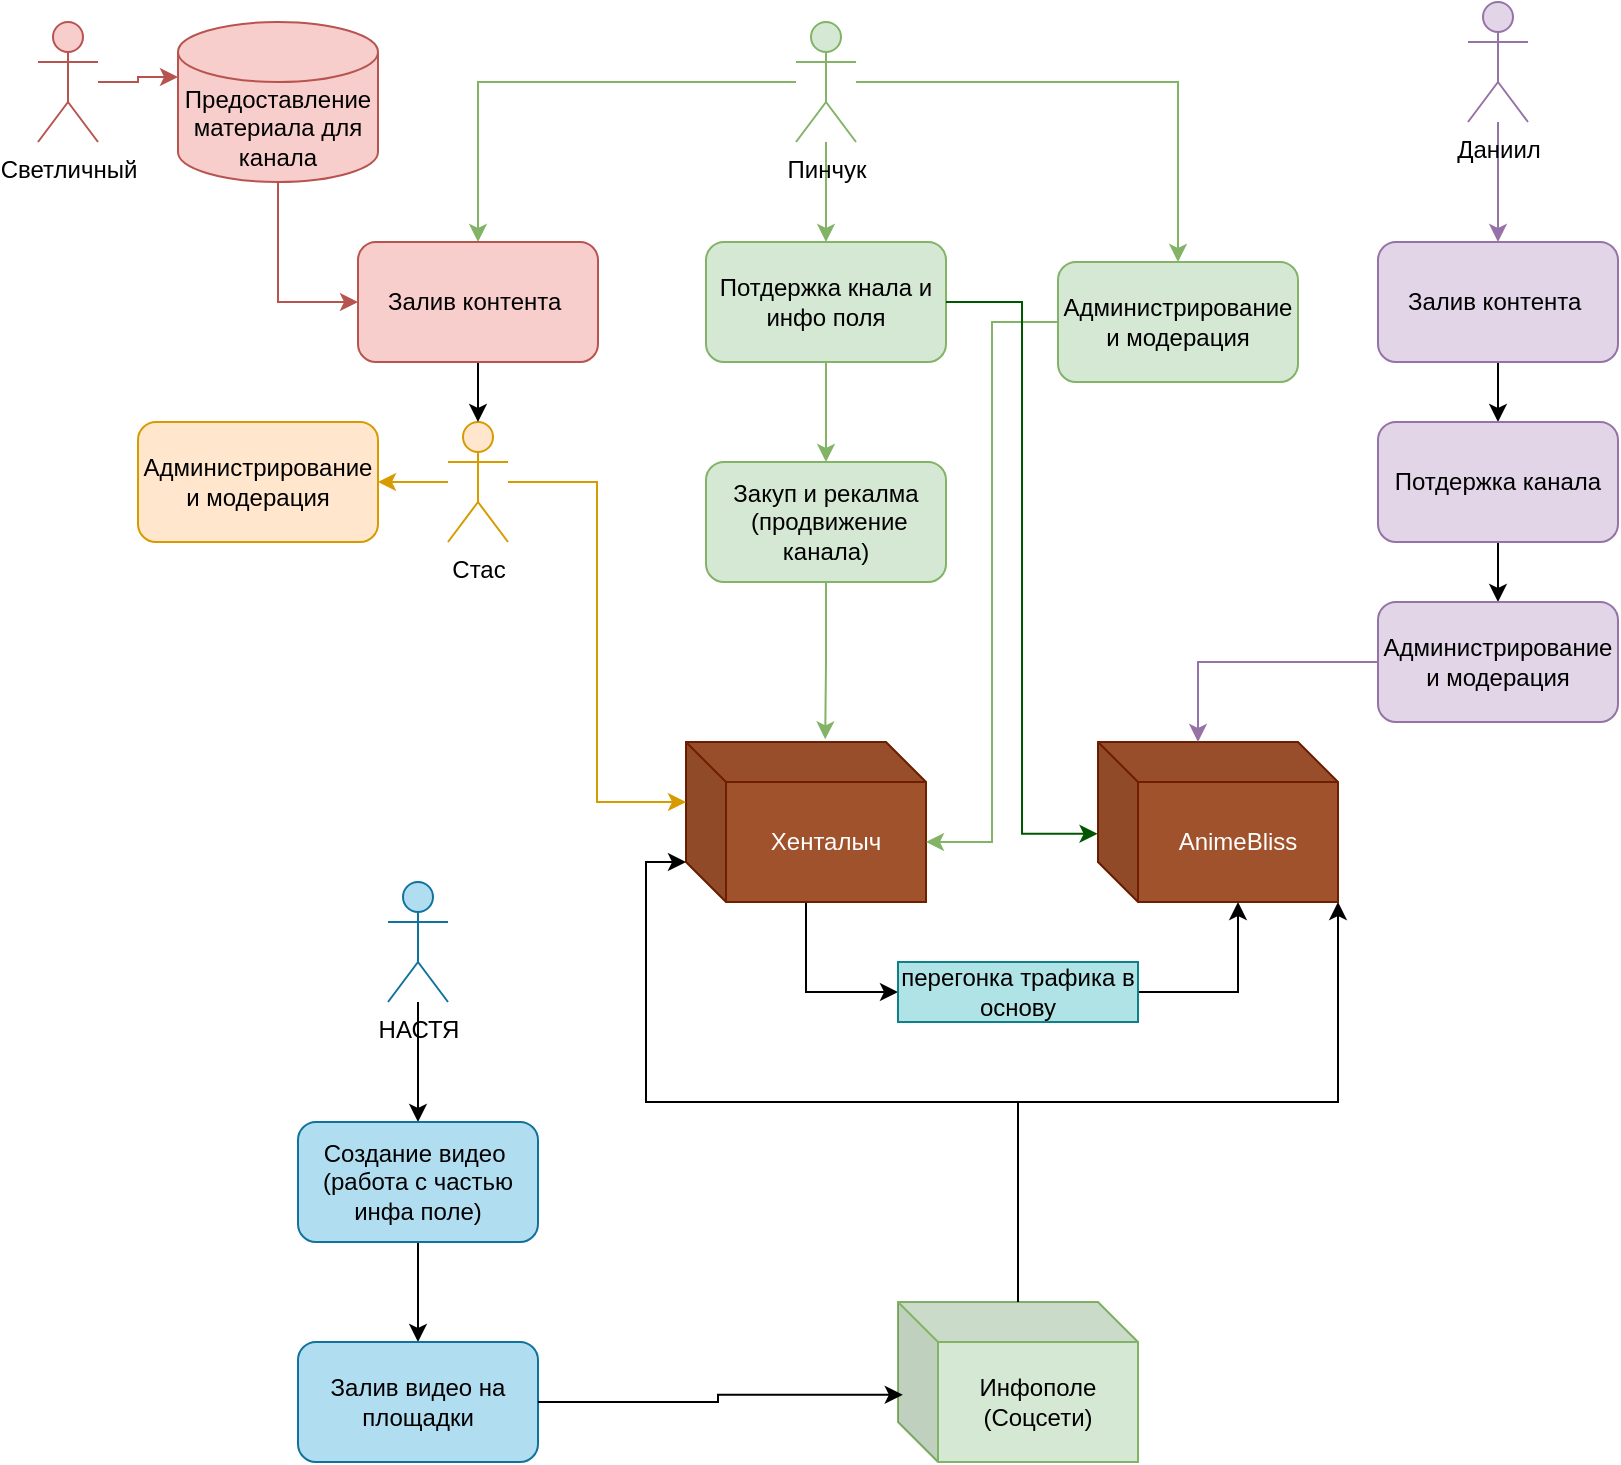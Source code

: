 <mxfile version="22.1.18" type="github">
  <diagram name="Страница — 1" id="voEt1vsImtUyQEGsYf5w">
    <mxGraphModel dx="1002" dy="535" grid="1" gridSize="10" guides="1" tooltips="1" connect="1" arrows="1" fold="1" page="1" pageScale="1" pageWidth="827" pageHeight="1169" math="0" shadow="0">
      <root>
        <mxCell id="0" />
        <mxCell id="1" parent="0" />
        <mxCell id="MgAZ0aqhwAvWHR-xZ_yk-1" value="Светличный" style="shape=umlActor;verticalLabelPosition=bottom;verticalAlign=top;html=1;outlineConnect=0;fillColor=#f8cecc;strokeColor=#b85450;" parent="1" vertex="1">
          <mxGeometry x="20" y="10" width="30" height="60" as="geometry" />
        </mxCell>
        <mxCell id="MgAZ0aqhwAvWHR-xZ_yk-26" style="edgeStyle=orthogonalEdgeStyle;rounded=0;orthogonalLoop=1;jettySize=auto;html=1;entryX=0.5;entryY=0;entryDx=0;entryDy=0;fillColor=#d5e8d4;strokeColor=#82b366;" parent="1" source="MgAZ0aqhwAvWHR-xZ_yk-2" target="MgAZ0aqhwAvWHR-xZ_yk-15" edge="1">
          <mxGeometry relative="1" as="geometry" />
        </mxCell>
        <mxCell id="MgAZ0aqhwAvWHR-xZ_yk-27" style="edgeStyle=orthogonalEdgeStyle;rounded=0;orthogonalLoop=1;jettySize=auto;html=1;entryX=0.5;entryY=0;entryDx=0;entryDy=0;fillColor=#d5e8d4;strokeColor=#82b366;" parent="1" source="MgAZ0aqhwAvWHR-xZ_yk-2" target="MgAZ0aqhwAvWHR-xZ_yk-17" edge="1">
          <mxGeometry relative="1" as="geometry" />
        </mxCell>
        <mxCell id="MgAZ0aqhwAvWHR-xZ_yk-28" style="edgeStyle=orthogonalEdgeStyle;rounded=0;orthogonalLoop=1;jettySize=auto;html=1;entryX=0.5;entryY=0;entryDx=0;entryDy=0;fillColor=#d5e8d4;strokeColor=#82b366;" parent="1" source="MgAZ0aqhwAvWHR-xZ_yk-2" target="MgAZ0aqhwAvWHR-xZ_yk-13" edge="1">
          <mxGeometry relative="1" as="geometry" />
        </mxCell>
        <mxCell id="MgAZ0aqhwAvWHR-xZ_yk-2" value="Пинчук" style="shape=umlActor;verticalLabelPosition=bottom;verticalAlign=top;html=1;outlineConnect=0;fillColor=#d5e8d4;strokeColor=#82b366;" parent="1" vertex="1">
          <mxGeometry x="399" y="10" width="30" height="60" as="geometry" />
        </mxCell>
        <mxCell id="MgAZ0aqhwAvWHR-xZ_yk-39" style="edgeStyle=orthogonalEdgeStyle;rounded=0;orthogonalLoop=1;jettySize=auto;html=1;entryX=1;entryY=0.5;entryDx=0;entryDy=0;fillColor=#ffe6cc;strokeColor=#d79b00;" parent="1" source="MgAZ0aqhwAvWHR-xZ_yk-3" target="MgAZ0aqhwAvWHR-xZ_yk-38" edge="1">
          <mxGeometry relative="1" as="geometry" />
        </mxCell>
        <mxCell id="MgAZ0aqhwAvWHR-xZ_yk-3" value="Стас" style="shape=umlActor;verticalLabelPosition=bottom;verticalAlign=top;html=1;outlineConnect=0;fillColor=#ffe6cc;strokeColor=#d79b00;" parent="1" vertex="1">
          <mxGeometry x="225" y="210" width="30" height="60" as="geometry" />
        </mxCell>
        <mxCell id="MgAZ0aqhwAvWHR-xZ_yk-9" style="edgeStyle=orthogonalEdgeStyle;rounded=0;orthogonalLoop=1;jettySize=auto;html=1;entryX=0.5;entryY=0;entryDx=0;entryDy=0;fillColor=#e1d5e7;strokeColor=#9673a6;" parent="1" source="MgAZ0aqhwAvWHR-xZ_yk-4" target="MgAZ0aqhwAvWHR-xZ_yk-6" edge="1">
          <mxGeometry relative="1" as="geometry" />
        </mxCell>
        <mxCell id="MgAZ0aqhwAvWHR-xZ_yk-4" value="Даниил" style="shape=umlActor;verticalLabelPosition=bottom;verticalAlign=top;html=1;outlineConnect=0;fillColor=#e1d5e7;strokeColor=#9673a6;" parent="1" vertex="1">
          <mxGeometry x="735" width="30" height="60" as="geometry" />
        </mxCell>
        <mxCell id="MgAZ0aqhwAvWHR-xZ_yk-10" style="edgeStyle=orthogonalEdgeStyle;rounded=0;orthogonalLoop=1;jettySize=auto;html=1;" parent="1" source="MgAZ0aqhwAvWHR-xZ_yk-6" target="MgAZ0aqhwAvWHR-xZ_yk-7" edge="1">
          <mxGeometry relative="1" as="geometry" />
        </mxCell>
        <mxCell id="MgAZ0aqhwAvWHR-xZ_yk-6" value="Залив контента&amp;nbsp;" style="rounded=1;whiteSpace=wrap;html=1;fillColor=#e1d5e7;strokeColor=#9673a6;" parent="1" vertex="1">
          <mxGeometry x="690" y="120" width="120" height="60" as="geometry" />
        </mxCell>
        <mxCell id="MgAZ0aqhwAvWHR-xZ_yk-11" style="edgeStyle=orthogonalEdgeStyle;rounded=0;orthogonalLoop=1;jettySize=auto;html=1;entryX=0.5;entryY=0;entryDx=0;entryDy=0;" parent="1" source="MgAZ0aqhwAvWHR-xZ_yk-7" target="MgAZ0aqhwAvWHR-xZ_yk-8" edge="1">
          <mxGeometry relative="1" as="geometry" />
        </mxCell>
        <mxCell id="MgAZ0aqhwAvWHR-xZ_yk-7" value="Потдержка канала" style="rounded=1;whiteSpace=wrap;html=1;fillColor=#e1d5e7;strokeColor=#9673a6;" parent="1" vertex="1">
          <mxGeometry x="690" y="210" width="120" height="60" as="geometry" />
        </mxCell>
        <mxCell id="MgAZ0aqhwAvWHR-xZ_yk-8" value="Администрирование и модерация" style="rounded=1;whiteSpace=wrap;html=1;fillColor=#e1d5e7;strokeColor=#9673a6;" parent="1" vertex="1">
          <mxGeometry x="690" y="300" width="120" height="60" as="geometry" />
        </mxCell>
        <mxCell id="MgAZ0aqhwAvWHR-xZ_yk-29" style="edgeStyle=orthogonalEdgeStyle;rounded=0;orthogonalLoop=1;jettySize=auto;html=1;" parent="1" source="MgAZ0aqhwAvWHR-xZ_yk-13" target="MgAZ0aqhwAvWHR-xZ_yk-3" edge="1">
          <mxGeometry relative="1" as="geometry" />
        </mxCell>
        <mxCell id="MgAZ0aqhwAvWHR-xZ_yk-13" value="Залив контента&amp;nbsp;" style="rounded=1;whiteSpace=wrap;html=1;fillColor=#f8cecc;strokeColor=#b85450;" parent="1" vertex="1">
          <mxGeometry x="180" y="120" width="120" height="60" as="geometry" />
        </mxCell>
        <mxCell id="MgAZ0aqhwAvWHR-xZ_yk-32" style="edgeStyle=orthogonalEdgeStyle;rounded=0;orthogonalLoop=1;jettySize=auto;html=1;entryX=0.5;entryY=0;entryDx=0;entryDy=0;fillColor=#d5e8d4;strokeColor=#82b366;" parent="1" source="MgAZ0aqhwAvWHR-xZ_yk-15" target="MgAZ0aqhwAvWHR-xZ_yk-31" edge="1">
          <mxGeometry relative="1" as="geometry" />
        </mxCell>
        <mxCell id="MgAZ0aqhwAvWHR-xZ_yk-15" value="Потдержка кнала и инфо поля" style="rounded=1;whiteSpace=wrap;html=1;fillColor=#d5e8d4;strokeColor=#82b366;" parent="1" vertex="1">
          <mxGeometry x="354" y="120" width="120" height="60" as="geometry" />
        </mxCell>
        <mxCell id="MgAZ0aqhwAvWHR-xZ_yk-17" value="Администрирование и модерация" style="rounded=1;whiteSpace=wrap;html=1;fillColor=#d5e8d4;strokeColor=#82b366;" parent="1" vertex="1">
          <mxGeometry x="530" y="130" width="120" height="60" as="geometry" />
        </mxCell>
        <mxCell id="MgAZ0aqhwAvWHR-xZ_yk-18" value="AnimeBliss" style="shape=cube;whiteSpace=wrap;html=1;boundedLbl=1;backgroundOutline=1;darkOpacity=0.05;darkOpacity2=0.1;fillColor=#a0522d;fontColor=#ffffff;strokeColor=#6D1F00;" parent="1" vertex="1">
          <mxGeometry x="550" y="370" width="120" height="80" as="geometry" />
        </mxCell>
        <mxCell id="MgAZ0aqhwAvWHR-xZ_yk-49" style="edgeStyle=orthogonalEdgeStyle;rounded=0;orthogonalLoop=1;jettySize=auto;html=1;entryX=0;entryY=0.5;entryDx=0;entryDy=0;" parent="1" source="MgAZ0aqhwAvWHR-xZ_yk-19" target="MgAZ0aqhwAvWHR-xZ_yk-48" edge="1">
          <mxGeometry relative="1" as="geometry" />
        </mxCell>
        <mxCell id="MgAZ0aqhwAvWHR-xZ_yk-19" value="Хенталыч" style="shape=cube;whiteSpace=wrap;html=1;boundedLbl=1;backgroundOutline=1;darkOpacity=0.05;darkOpacity2=0.1;fillColor=#a0522d;strokeColor=#6D1F00;fontColor=#ffffff;" parent="1" vertex="1">
          <mxGeometry x="344" y="370" width="120" height="80" as="geometry" />
        </mxCell>
        <mxCell id="MgAZ0aqhwAvWHR-xZ_yk-20" value="Инфополе&lt;br&gt;(Соцсети)" style="shape=cube;whiteSpace=wrap;html=1;boundedLbl=1;backgroundOutline=1;darkOpacity=0.05;darkOpacity2=0.1;fillColor=#d5e8d4;strokeColor=#82b366;" parent="1" vertex="1">
          <mxGeometry x="450" y="650" width="120" height="80" as="geometry" />
        </mxCell>
        <mxCell id="MgAZ0aqhwAvWHR-xZ_yk-21" style="edgeStyle=orthogonalEdgeStyle;rounded=0;orthogonalLoop=1;jettySize=auto;html=1;entryX=0;entryY=0;entryDx=50;entryDy=0;entryPerimeter=0;fillColor=#e1d5e7;strokeColor=#9673a6;" parent="1" source="MgAZ0aqhwAvWHR-xZ_yk-8" target="MgAZ0aqhwAvWHR-xZ_yk-18" edge="1">
          <mxGeometry relative="1" as="geometry" />
        </mxCell>
        <mxCell id="MgAZ0aqhwAvWHR-xZ_yk-31" value="Закуп и рекалма&lt;br&gt;&amp;nbsp;(продвижение канала)" style="rounded=1;whiteSpace=wrap;html=1;fillColor=#d5e8d4;strokeColor=#82b366;" parent="1" vertex="1">
          <mxGeometry x="354" y="230" width="120" height="60" as="geometry" />
        </mxCell>
        <mxCell id="MgAZ0aqhwAvWHR-xZ_yk-33" style="edgeStyle=orthogonalEdgeStyle;rounded=0;orthogonalLoop=1;jettySize=auto;html=1;entryX=0.58;entryY=-0.017;entryDx=0;entryDy=0;entryPerimeter=0;fillColor=#d5e8d4;strokeColor=#82b366;" parent="1" source="MgAZ0aqhwAvWHR-xZ_yk-31" target="MgAZ0aqhwAvWHR-xZ_yk-19" edge="1">
          <mxGeometry relative="1" as="geometry" />
        </mxCell>
        <mxCell id="MgAZ0aqhwAvWHR-xZ_yk-34" style="edgeStyle=orthogonalEdgeStyle;rounded=0;orthogonalLoop=1;jettySize=auto;html=1;entryX=0;entryY=0;entryDx=120;entryDy=50;entryPerimeter=0;fillColor=#d5e8d4;strokeColor=#82b366;" parent="1" source="MgAZ0aqhwAvWHR-xZ_yk-17" target="MgAZ0aqhwAvWHR-xZ_yk-19" edge="1">
          <mxGeometry relative="1" as="geometry" />
        </mxCell>
        <mxCell id="MgAZ0aqhwAvWHR-xZ_yk-35" style="edgeStyle=orthogonalEdgeStyle;rounded=0;orthogonalLoop=1;jettySize=auto;html=1;entryX=0;entryY=0;entryDx=0;entryDy=30;entryPerimeter=0;fillColor=#ffe6cc;strokeColor=#d79b00;" parent="1" source="MgAZ0aqhwAvWHR-xZ_yk-3" target="MgAZ0aqhwAvWHR-xZ_yk-19" edge="1">
          <mxGeometry relative="1" as="geometry" />
        </mxCell>
        <mxCell id="MgAZ0aqhwAvWHR-xZ_yk-37" style="edgeStyle=orthogonalEdgeStyle;rounded=0;orthogonalLoop=1;jettySize=auto;html=1;entryX=-0.002;entryY=0.574;entryDx=0;entryDy=0;entryPerimeter=0;fillColor=#008a00;strokeColor=#005700;" parent="1" source="MgAZ0aqhwAvWHR-xZ_yk-15" target="MgAZ0aqhwAvWHR-xZ_yk-18" edge="1">
          <mxGeometry relative="1" as="geometry" />
        </mxCell>
        <mxCell id="MgAZ0aqhwAvWHR-xZ_yk-38" value="Администрирование и модерация" style="rounded=1;whiteSpace=wrap;html=1;fillColor=#ffe6cc;strokeColor=#d79b00;" parent="1" vertex="1">
          <mxGeometry x="70" y="210" width="120" height="60" as="geometry" />
        </mxCell>
        <mxCell id="MgAZ0aqhwAvWHR-xZ_yk-43" style="edgeStyle=orthogonalEdgeStyle;rounded=0;orthogonalLoop=1;jettySize=auto;html=1;entryX=0;entryY=0.5;entryDx=0;entryDy=0;fillColor=#f8cecc;strokeColor=#b85450;" parent="1" source="MgAZ0aqhwAvWHR-xZ_yk-41" target="MgAZ0aqhwAvWHR-xZ_yk-13" edge="1">
          <mxGeometry relative="1" as="geometry" />
        </mxCell>
        <mxCell id="MgAZ0aqhwAvWHR-xZ_yk-41" value="Предоставление материала для канала" style="shape=cylinder3;whiteSpace=wrap;html=1;boundedLbl=1;backgroundOutline=1;size=15;fillColor=#f8cecc;strokeColor=#b85450;" parent="1" vertex="1">
          <mxGeometry x="90" y="10" width="100" height="80" as="geometry" />
        </mxCell>
        <mxCell id="MgAZ0aqhwAvWHR-xZ_yk-42" style="edgeStyle=orthogonalEdgeStyle;rounded=0;orthogonalLoop=1;jettySize=auto;html=1;entryX=0;entryY=0;entryDx=0;entryDy=27.5;entryPerimeter=0;fillColor=#f8cecc;strokeColor=#b85450;" parent="1" source="MgAZ0aqhwAvWHR-xZ_yk-1" target="MgAZ0aqhwAvWHR-xZ_yk-41" edge="1">
          <mxGeometry relative="1" as="geometry" />
        </mxCell>
        <mxCell id="MgAZ0aqhwAvWHR-xZ_yk-44" style="edgeStyle=orthogonalEdgeStyle;rounded=0;orthogonalLoop=1;jettySize=auto;html=1;entryX=0;entryY=0;entryDx=0;entryDy=60;entryPerimeter=0;" parent="1" source="MgAZ0aqhwAvWHR-xZ_yk-20" target="MgAZ0aqhwAvWHR-xZ_yk-19" edge="1">
          <mxGeometry relative="1" as="geometry" />
        </mxCell>
        <mxCell id="MgAZ0aqhwAvWHR-xZ_yk-45" style="edgeStyle=orthogonalEdgeStyle;rounded=0;orthogonalLoop=1;jettySize=auto;html=1;entryX=1;entryY=1;entryDx=0;entryDy=0;entryPerimeter=0;" parent="1" source="MgAZ0aqhwAvWHR-xZ_yk-20" target="MgAZ0aqhwAvWHR-xZ_yk-18" edge="1">
          <mxGeometry relative="1" as="geometry" />
        </mxCell>
        <mxCell id="MgAZ0aqhwAvWHR-xZ_yk-55" style="edgeStyle=orthogonalEdgeStyle;rounded=0;orthogonalLoop=1;jettySize=auto;html=1;entryX=0;entryY=0;entryDx=70;entryDy=80;entryPerimeter=0;exitX=1;exitY=0.5;exitDx=0;exitDy=0;" parent="1" source="MgAZ0aqhwAvWHR-xZ_yk-48" target="MgAZ0aqhwAvWHR-xZ_yk-18" edge="1">
          <mxGeometry relative="1" as="geometry">
            <mxPoint x="620" y="480" as="targetPoint" />
          </mxGeometry>
        </mxCell>
        <mxCell id="MgAZ0aqhwAvWHR-xZ_yk-48" value="перегонка трафика в основу" style="rounded=0;whiteSpace=wrap;html=1;fillColor=#b0e3e6;strokeColor=#0e8088;" parent="1" vertex="1">
          <mxGeometry x="450" y="480" width="120" height="30" as="geometry" />
        </mxCell>
        <mxCell id="SM3HhBR_G0ji-M7YzYmQ-5" style="edgeStyle=orthogonalEdgeStyle;rounded=0;orthogonalLoop=1;jettySize=auto;html=1;entryX=0.5;entryY=0;entryDx=0;entryDy=0;" edge="1" parent="1" source="SM3HhBR_G0ji-M7YzYmQ-1" target="SM3HhBR_G0ji-M7YzYmQ-3">
          <mxGeometry relative="1" as="geometry" />
        </mxCell>
        <mxCell id="SM3HhBR_G0ji-M7YzYmQ-1" value="НАСТЯ" style="shape=umlActor;verticalLabelPosition=bottom;verticalAlign=top;html=1;outlineConnect=0;fillColor=#b1ddf0;strokeColor=#10739e;" vertex="1" parent="1">
          <mxGeometry x="195" y="440" width="30" height="60" as="geometry" />
        </mxCell>
        <mxCell id="SM3HhBR_G0ji-M7YzYmQ-6" style="edgeStyle=orthogonalEdgeStyle;rounded=0;orthogonalLoop=1;jettySize=auto;html=1;entryX=0.5;entryY=0;entryDx=0;entryDy=0;" edge="1" parent="1" source="SM3HhBR_G0ji-M7YzYmQ-3" target="SM3HhBR_G0ji-M7YzYmQ-4">
          <mxGeometry relative="1" as="geometry" />
        </mxCell>
        <mxCell id="SM3HhBR_G0ji-M7YzYmQ-3" value="Создание видео&amp;nbsp;&lt;br&gt;(работа с частью инфа поле)" style="rounded=1;whiteSpace=wrap;html=1;fillColor=#b1ddf0;strokeColor=#10739e;" vertex="1" parent="1">
          <mxGeometry x="150" y="560" width="120" height="60" as="geometry" />
        </mxCell>
        <mxCell id="SM3HhBR_G0ji-M7YzYmQ-4" value="Залив видео на площадки" style="rounded=1;whiteSpace=wrap;html=1;fillColor=#b1ddf0;strokeColor=#10739e;" vertex="1" parent="1">
          <mxGeometry x="150" y="670" width="120" height="60" as="geometry" />
        </mxCell>
        <mxCell id="SM3HhBR_G0ji-M7YzYmQ-7" style="edgeStyle=orthogonalEdgeStyle;rounded=0;orthogonalLoop=1;jettySize=auto;html=1;entryX=0.02;entryY=0.58;entryDx=0;entryDy=0;entryPerimeter=0;" edge="1" parent="1" source="SM3HhBR_G0ji-M7YzYmQ-4" target="MgAZ0aqhwAvWHR-xZ_yk-20">
          <mxGeometry relative="1" as="geometry" />
        </mxCell>
      </root>
    </mxGraphModel>
  </diagram>
</mxfile>
